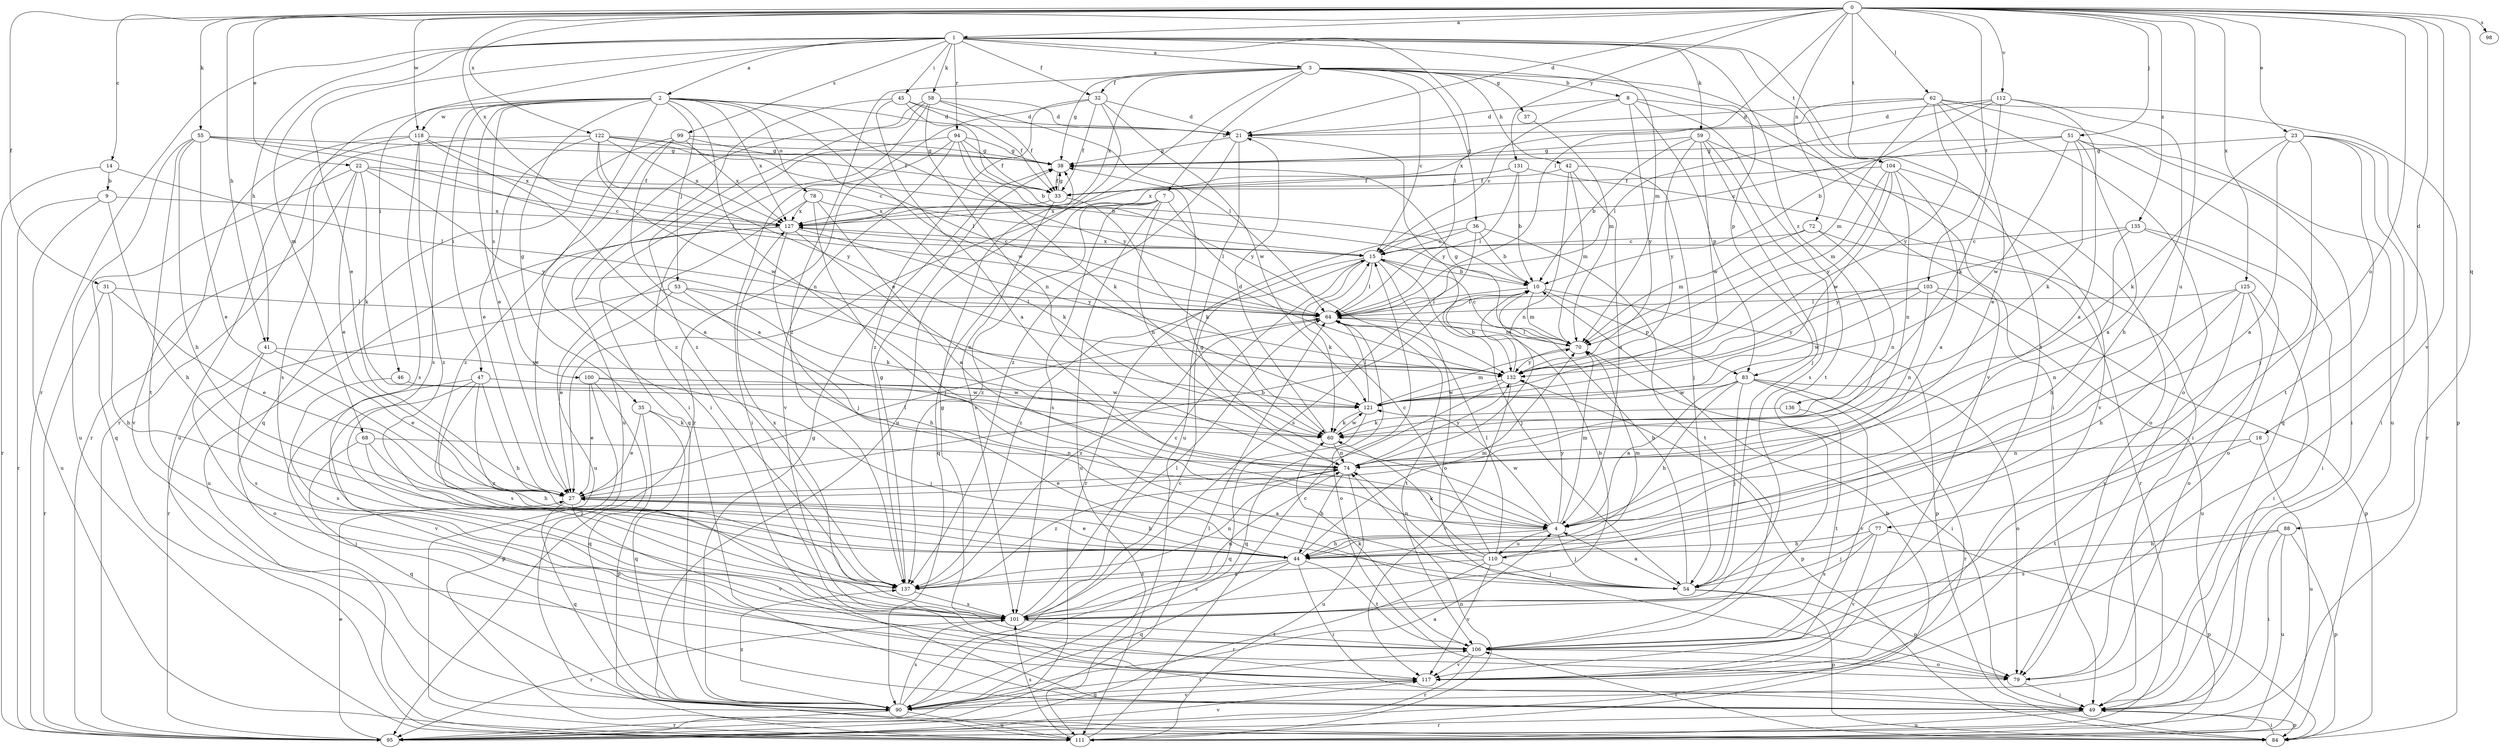 strict digraph  {
0;
1;
2;
3;
4;
7;
8;
9;
10;
14;
15;
18;
21;
22;
23;
27;
31;
32;
33;
35;
36;
37;
38;
41;
42;
44;
45;
46;
47;
49;
51;
53;
54;
55;
58;
59;
60;
62;
64;
68;
70;
72;
74;
77;
78;
79;
83;
84;
88;
90;
94;
95;
98;
99;
100;
101;
103;
104;
106;
110;
111;
112;
117;
118;
121;
122;
125;
127;
131;
132;
135;
136;
137;
0 -> 1  [label=a];
0 -> 14  [label=c];
0 -> 18  [label=d];
0 -> 21  [label=d];
0 -> 22  [label=e];
0 -> 23  [label=e];
0 -> 31  [label=f];
0 -> 41  [label=h];
0 -> 51  [label=j];
0 -> 55  [label=k];
0 -> 62  [label=l];
0 -> 64  [label=l];
0 -> 72  [label=n];
0 -> 77  [label=o];
0 -> 88  [label=q];
0 -> 98  [label=s];
0 -> 103  [label=t];
0 -> 104  [label=t];
0 -> 110  [label=u];
0 -> 112  [label=v];
0 -> 117  [label=v];
0 -> 118  [label=w];
0 -> 122  [label=x];
0 -> 125  [label=x];
0 -> 127  [label=x];
0 -> 131  [label=y];
0 -> 135  [label=z];
1 -> 2  [label=a];
1 -> 3  [label=a];
1 -> 27  [label=e];
1 -> 32  [label=f];
1 -> 41  [label=h];
1 -> 45  [label=i];
1 -> 46  [label=i];
1 -> 58  [label=k];
1 -> 59  [label=k];
1 -> 64  [label=l];
1 -> 68  [label=m];
1 -> 70  [label=m];
1 -> 94  [label=r];
1 -> 95  [label=r];
1 -> 99  [label=s];
1 -> 104  [label=t];
1 -> 106  [label=t];
1 -> 136  [label=z];
2 -> 21  [label=d];
2 -> 27  [label=e];
2 -> 35  [label=g];
2 -> 47  [label=i];
2 -> 49  [label=i];
2 -> 53  [label=j];
2 -> 74  [label=n];
2 -> 78  [label=o];
2 -> 95  [label=r];
2 -> 100  [label=s];
2 -> 101  [label=s];
2 -> 118  [label=w];
2 -> 121  [label=w];
2 -> 127  [label=x];
2 -> 132  [label=y];
3 -> 7  [label=b];
3 -> 8  [label=b];
3 -> 15  [label=c];
3 -> 27  [label=e];
3 -> 32  [label=f];
3 -> 36  [label=g];
3 -> 37  [label=g];
3 -> 38  [label=g];
3 -> 42  [label=h];
3 -> 83  [label=p];
3 -> 117  [label=v];
3 -> 127  [label=x];
3 -> 137  [label=z];
4 -> 38  [label=g];
4 -> 44  [label=h];
4 -> 54  [label=j];
4 -> 70  [label=m];
4 -> 110  [label=u];
4 -> 121  [label=w];
4 -> 132  [label=y];
7 -> 64  [label=l];
7 -> 74  [label=n];
7 -> 90  [label=q];
7 -> 101  [label=s];
7 -> 111  [label=u];
7 -> 127  [label=x];
7 -> 137  [label=z];
8 -> 15  [label=c];
8 -> 21  [label=d];
8 -> 49  [label=i];
8 -> 83  [label=p];
8 -> 106  [label=t];
8 -> 132  [label=y];
9 -> 44  [label=h];
9 -> 95  [label=r];
9 -> 111  [label=u];
9 -> 127  [label=x];
10 -> 64  [label=l];
10 -> 70  [label=m];
10 -> 83  [label=p];
10 -> 84  [label=p];
14 -> 9  [label=b];
14 -> 64  [label=l];
14 -> 95  [label=r];
15 -> 10  [label=b];
15 -> 54  [label=j];
15 -> 60  [label=k];
15 -> 64  [label=l];
15 -> 79  [label=o];
15 -> 127  [label=x];
15 -> 137  [label=z];
18 -> 74  [label=n];
18 -> 106  [label=t];
18 -> 111  [label=u];
21 -> 38  [label=g];
21 -> 111  [label=u];
21 -> 132  [label=y];
21 -> 137  [label=z];
22 -> 15  [label=c];
22 -> 27  [label=e];
22 -> 33  [label=f];
22 -> 60  [label=k];
22 -> 90  [label=q];
22 -> 117  [label=v];
22 -> 132  [label=y];
23 -> 4  [label=a];
23 -> 38  [label=g];
23 -> 49  [label=i];
23 -> 54  [label=j];
23 -> 60  [label=k];
23 -> 95  [label=r];
23 -> 106  [label=t];
27 -> 4  [label=a];
27 -> 10  [label=b];
27 -> 44  [label=h];
27 -> 64  [label=l];
27 -> 90  [label=q];
27 -> 117  [label=v];
31 -> 27  [label=e];
31 -> 44  [label=h];
31 -> 64  [label=l];
31 -> 95  [label=r];
32 -> 21  [label=d];
32 -> 33  [label=f];
32 -> 95  [label=r];
32 -> 111  [label=u];
32 -> 121  [label=w];
32 -> 137  [label=z];
33 -> 38  [label=g];
33 -> 60  [label=k];
33 -> 101  [label=s];
33 -> 127  [label=x];
35 -> 27  [label=e];
35 -> 60  [label=k];
35 -> 84  [label=p];
35 -> 90  [label=q];
36 -> 10  [label=b];
36 -> 15  [label=c];
36 -> 95  [label=r];
36 -> 101  [label=s];
36 -> 106  [label=t];
37 -> 70  [label=m];
38 -> 33  [label=f];
41 -> 27  [label=e];
41 -> 79  [label=o];
41 -> 101  [label=s];
41 -> 132  [label=y];
42 -> 4  [label=a];
42 -> 33  [label=f];
42 -> 54  [label=j];
42 -> 70  [label=m];
42 -> 74  [label=n];
44 -> 27  [label=e];
44 -> 49  [label=i];
44 -> 70  [label=m];
44 -> 90  [label=q];
44 -> 101  [label=s];
44 -> 106  [label=t];
44 -> 137  [label=z];
45 -> 4  [label=a];
45 -> 10  [label=b];
45 -> 21  [label=d];
45 -> 33  [label=f];
45 -> 137  [label=z];
46 -> 101  [label=s];
46 -> 121  [label=w];
47 -> 44  [label=h];
47 -> 49  [label=i];
47 -> 101  [label=s];
47 -> 117  [label=v];
47 -> 121  [label=w];
47 -> 137  [label=z];
49 -> 84  [label=p];
49 -> 95  [label=r];
49 -> 111  [label=u];
51 -> 4  [label=a];
51 -> 15  [label=c];
51 -> 38  [label=g];
51 -> 49  [label=i];
51 -> 60  [label=k];
51 -> 90  [label=q];
51 -> 121  [label=w];
53 -> 27  [label=e];
53 -> 44  [label=h];
53 -> 60  [label=k];
53 -> 64  [label=l];
53 -> 95  [label=r];
54 -> 4  [label=a];
54 -> 10  [label=b];
54 -> 79  [label=o];
54 -> 84  [label=p];
55 -> 27  [label=e];
55 -> 38  [label=g];
55 -> 44  [label=h];
55 -> 64  [label=l];
55 -> 106  [label=t];
55 -> 111  [label=u];
55 -> 127  [label=x];
58 -> 21  [label=d];
58 -> 33  [label=f];
58 -> 49  [label=i];
58 -> 64  [label=l];
58 -> 74  [label=n];
58 -> 111  [label=u];
58 -> 137  [label=z];
59 -> 10  [label=b];
59 -> 38  [label=g];
59 -> 54  [label=j];
59 -> 101  [label=s];
59 -> 117  [label=v];
59 -> 121  [label=w];
59 -> 132  [label=y];
60 -> 21  [label=d];
60 -> 74  [label=n];
60 -> 121  [label=w];
62 -> 21  [label=d];
62 -> 27  [label=e];
62 -> 70  [label=m];
62 -> 79  [label=o];
62 -> 84  [label=p];
62 -> 111  [label=u];
62 -> 127  [label=x];
62 -> 132  [label=y];
64 -> 70  [label=m];
64 -> 79  [label=o];
64 -> 106  [label=t];
64 -> 137  [label=z];
68 -> 44  [label=h];
68 -> 74  [label=n];
68 -> 90  [label=q];
68 -> 137  [label=z];
70 -> 15  [label=c];
70 -> 38  [label=g];
70 -> 49  [label=i];
70 -> 64  [label=l];
70 -> 132  [label=y];
72 -> 15  [label=c];
72 -> 70  [label=m];
72 -> 74  [label=n];
72 -> 95  [label=r];
74 -> 27  [label=e];
74 -> 44  [label=h];
74 -> 111  [label=u];
74 -> 132  [label=y];
74 -> 137  [label=z];
77 -> 44  [label=h];
77 -> 54  [label=j];
77 -> 84  [label=p];
77 -> 101  [label=s];
77 -> 117  [label=v];
78 -> 4  [label=a];
78 -> 54  [label=j];
78 -> 60  [label=k];
78 -> 111  [label=u];
78 -> 127  [label=x];
79 -> 49  [label=i];
83 -> 4  [label=a];
83 -> 44  [label=h];
83 -> 54  [label=j];
83 -> 79  [label=o];
83 -> 95  [label=r];
83 -> 117  [label=v];
83 -> 121  [label=w];
84 -> 49  [label=i];
84 -> 106  [label=t];
88 -> 44  [label=h];
88 -> 49  [label=i];
88 -> 84  [label=p];
88 -> 101  [label=s];
88 -> 111  [label=u];
90 -> 4  [label=a];
90 -> 15  [label=c];
90 -> 38  [label=g];
90 -> 95  [label=r];
90 -> 101  [label=s];
90 -> 106  [label=t];
90 -> 111  [label=u];
90 -> 117  [label=v];
90 -> 137  [label=z];
94 -> 33  [label=f];
94 -> 38  [label=g];
94 -> 49  [label=i];
94 -> 60  [label=k];
94 -> 90  [label=q];
94 -> 117  [label=v];
94 -> 132  [label=y];
95 -> 27  [label=e];
95 -> 64  [label=l];
95 -> 117  [label=v];
99 -> 4  [label=a];
99 -> 38  [label=g];
99 -> 64  [label=l];
99 -> 90  [label=q];
99 -> 127  [label=x];
99 -> 137  [label=z];
100 -> 27  [label=e];
100 -> 54  [label=j];
100 -> 84  [label=p];
100 -> 90  [label=q];
100 -> 121  [label=w];
101 -> 10  [label=b];
101 -> 15  [label=c];
101 -> 64  [label=l];
101 -> 74  [label=n];
101 -> 95  [label=r];
101 -> 106  [label=t];
101 -> 127  [label=x];
103 -> 64  [label=l];
103 -> 74  [label=n];
103 -> 84  [label=p];
103 -> 111  [label=u];
103 -> 121  [label=w];
103 -> 132  [label=y];
104 -> 4  [label=a];
104 -> 33  [label=f];
104 -> 70  [label=m];
104 -> 74  [label=n];
104 -> 79  [label=o];
104 -> 121  [label=w];
104 -> 132  [label=y];
106 -> 38  [label=g];
106 -> 60  [label=k];
106 -> 79  [label=o];
106 -> 95  [label=r];
106 -> 117  [label=v];
110 -> 15  [label=c];
110 -> 54  [label=j];
110 -> 60  [label=k];
110 -> 64  [label=l];
110 -> 70  [label=m];
110 -> 74  [label=n];
110 -> 95  [label=r];
110 -> 117  [label=v];
110 -> 137  [label=z];
111 -> 10  [label=b];
111 -> 15  [label=c];
111 -> 74  [label=n];
111 -> 101  [label=s];
112 -> 4  [label=a];
112 -> 10  [label=b];
112 -> 21  [label=d];
112 -> 44  [label=h];
112 -> 60  [label=k];
112 -> 64  [label=l];
117 -> 90  [label=q];
118 -> 4  [label=a];
118 -> 15  [label=c];
118 -> 38  [label=g];
118 -> 95  [label=r];
118 -> 101  [label=s];
118 -> 111  [label=u];
118 -> 137  [label=z];
121 -> 60  [label=k];
121 -> 64  [label=l];
121 -> 70  [label=m];
121 -> 90  [label=q];
122 -> 10  [label=b];
122 -> 27  [label=e];
122 -> 33  [label=f];
122 -> 38  [label=g];
122 -> 101  [label=s];
122 -> 121  [label=w];
122 -> 127  [label=x];
122 -> 132  [label=y];
125 -> 44  [label=h];
125 -> 49  [label=i];
125 -> 64  [label=l];
125 -> 74  [label=n];
125 -> 79  [label=o];
125 -> 117  [label=v];
127 -> 15  [label=c];
127 -> 27  [label=e];
127 -> 54  [label=j];
127 -> 74  [label=n];
127 -> 111  [label=u];
127 -> 132  [label=y];
131 -> 10  [label=b];
131 -> 33  [label=f];
131 -> 49  [label=i];
131 -> 64  [label=l];
131 -> 127  [label=x];
132 -> 10  [label=b];
132 -> 84  [label=p];
132 -> 90  [label=q];
132 -> 117  [label=v];
132 -> 121  [label=w];
135 -> 15  [label=c];
135 -> 44  [label=h];
135 -> 49  [label=i];
135 -> 79  [label=o];
135 -> 132  [label=y];
136 -> 60  [label=k];
136 -> 106  [label=t];
137 -> 38  [label=g];
137 -> 74  [label=n];
137 -> 101  [label=s];
}
